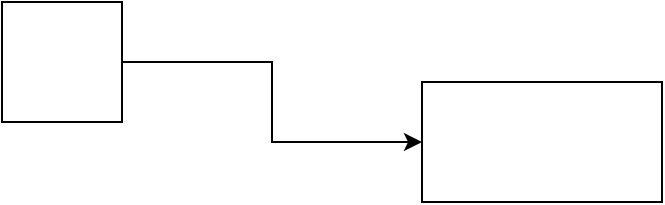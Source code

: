 <mxfile version="20.0.3" type="github">
  <diagram id="mo65GD1Zs_6Lgm2pUz7a" name="Page-1">
    <mxGraphModel dx="1422" dy="794" grid="1" gridSize="10" guides="1" tooltips="1" connect="1" arrows="1" fold="1" page="1" pageScale="1" pageWidth="1169" pageHeight="827" math="0" shadow="0">
      <root>
        <mxCell id="0" />
        <mxCell id="1" parent="0" />
        <mxCell id="mvfuKpd0hDVn48-6f5z2-3" style="edgeStyle=orthogonalEdgeStyle;rounded=0;orthogonalLoop=1;jettySize=auto;html=1;exitX=1;exitY=0.5;exitDx=0;exitDy=0;entryX=0;entryY=0.5;entryDx=0;entryDy=0;" edge="1" parent="1" source="mvfuKpd0hDVn48-6f5z2-1" target="mvfuKpd0hDVn48-6f5z2-2">
          <mxGeometry relative="1" as="geometry" />
        </mxCell>
        <mxCell id="mvfuKpd0hDVn48-6f5z2-1" value="" style="whiteSpace=wrap;html=1;aspect=fixed;" vertex="1" parent="1">
          <mxGeometry x="500" y="300" width="60" height="60" as="geometry" />
        </mxCell>
        <mxCell id="mvfuKpd0hDVn48-6f5z2-2" value="" style="rounded=0;whiteSpace=wrap;html=1;" vertex="1" parent="1">
          <mxGeometry x="710" y="340" width="120" height="60" as="geometry" />
        </mxCell>
      </root>
    </mxGraphModel>
  </diagram>
</mxfile>
